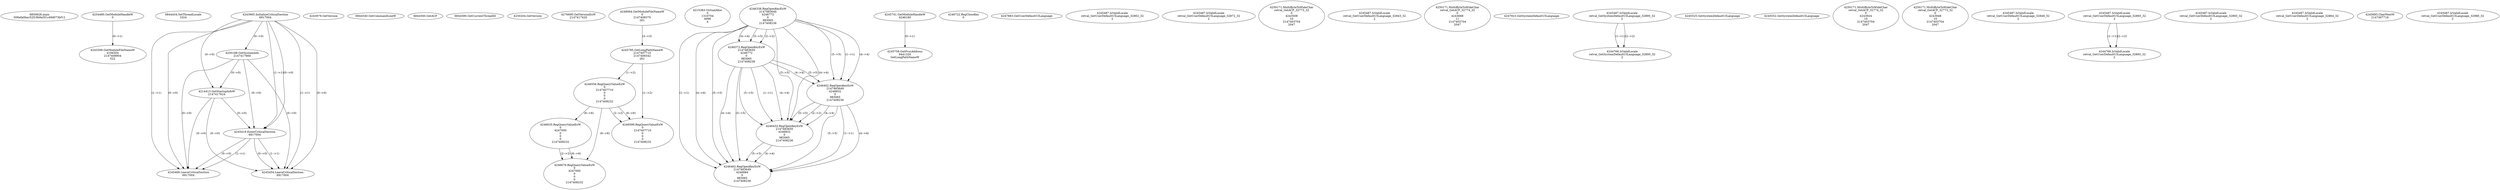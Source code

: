 // Global SCDG with merge call
digraph {
	0 [label="6850628.main
006efa0bac52f19b9a5f1c49d073bf12"]
	1 [label="4254480.GetModuleHandleW
0"]
	2 [label="6844434.SetThreadLocale
1024"]
	3 [label="4243965.InitializeCriticalSection
6917004"]
	4 [label="4243979.GetVersion
"]
	5 [label="4250188.GetSystemInfo
2147417660"]
	3 -> 5 [label="(0-->0)"]
	6 [label="6844540.GetCommandLineW
"]
	7 [label="4214413.GetStartupInfoW
2147417624"]
	3 -> 7 [label="(0-->0)"]
	5 -> 7 [label="(0-->0)"]
	8 [label="6844560.GetACP
"]
	9 [label="6844580.GetCurrentThreadId
"]
	10 [label="4250204.GetVersion
"]
	11 [label="4276690.GetVersionExW
2147417420"]
	12 [label="4243306.GetModuleFileNameW
4194304
2147408904
522"]
	1 -> 12 [label="(0-->1)"]
	13 [label="4248064.GetModuleFileNameW
0
2147408370
261"]
	14 [label="4215383.VirtualAlloc
0
1310704
4096
4"]
	15 [label="4246338.RegOpenKeyExW
2147483649
4246772
0
983065
2147408236"]
	16 [label="4246372.RegOpenKeyExW
2147483650
4246772
0
983065
2147408236"]
	15 -> 16 [label="(2-->2)"]
	15 -> 16 [label="(4-->4)"]
	15 -> 16 [label="(5-->5)"]
	17 [label="4245741.GetModuleHandleW
4246160"]
	18 [label="4245758.GetProcAddress
9441320
GetLongPathNameW"]
	17 -> 18 [label="(0-->1)"]
	19 [label="4245785.GetLongPathNameW
2147407710
2147406542
261"]
	13 -> 19 [label="(3-->3)"]
	20 [label="4246556.RegQueryValueExW
0
2147407710
0
0
0
2147408232"]
	19 -> 20 [label="(1-->2)"]
	21 [label="4246635.RegQueryValueExW
0
4247000
0
0
0
2147408232"]
	20 -> 21 [label="(6-->6)"]
	22 [label="4246722.RegCloseKey
0"]
	23 [label="4247883.GetUserDefaultUILanguage
"]
	24 [label="4245418.EnterCriticalSection
6917004"]
	3 -> 24 [label="(1-->1)"]
	3 -> 24 [label="(0-->0)"]
	5 -> 24 [label="(0-->0)"]
	7 -> 24 [label="(0-->0)"]
	25 [label="4245469.LeaveCriticalSection
6917004"]
	3 -> 25 [label="(1-->1)"]
	24 -> 25 [label="(1-->1)"]
	3 -> 25 [label="(0-->0)"]
	5 -> 25 [label="(0-->0)"]
	7 -> 25 [label="(0-->0)"]
	24 -> 25 [label="(0-->0)"]
	26 [label="4245487.IsValidLocale
retval_GetUserDefaultUILanguage_32902_32
2"]
	27 [label="4246402.RegOpenKeyExW
2147483649
4246832
0
983065
2147408236"]
	15 -> 27 [label="(1-->1)"]
	15 -> 27 [label="(4-->4)"]
	16 -> 27 [label="(4-->4)"]
	15 -> 27 [label="(5-->5)"]
	16 -> 27 [label="(5-->5)"]
	28 [label="4246432.RegOpenKeyExW
2147483650
4246832
0
983065
2147408236"]
	16 -> 28 [label="(1-->1)"]
	27 -> 28 [label="(2-->2)"]
	15 -> 28 [label="(4-->4)"]
	16 -> 28 [label="(4-->4)"]
	27 -> 28 [label="(4-->4)"]
	15 -> 28 [label="(5-->5)"]
	16 -> 28 [label="(5-->5)"]
	27 -> 28 [label="(5-->5)"]
	29 [label="4246462.RegOpenKeyExW
2147483649
4246884
0
983065
2147408236"]
	15 -> 29 [label="(1-->1)"]
	27 -> 29 [label="(1-->1)"]
	15 -> 29 [label="(4-->4)"]
	16 -> 29 [label="(4-->4)"]
	27 -> 29 [label="(4-->4)"]
	28 -> 29 [label="(4-->4)"]
	15 -> 29 [label="(5-->5)"]
	16 -> 29 [label="(5-->5)"]
	27 -> 29 [label="(5-->5)"]
	28 -> 29 [label="(5-->5)"]
	30 [label="4246676.RegQueryValueExW
0
4247000
0
0
0
2147408232"]
	21 -> 30 [label="(2-->2)"]
	20 -> 30 [label="(6-->6)"]
	21 -> 30 [label="(6-->6)"]
	31 [label="4245487.IsValidLocale
retval_GetUserDefaultUILanguage_32872_32
2"]
	32 [label="4250171.MultiByteToWideChar
retval_GetACP_32773_32
0
4243508
10
2147403704
2047"]
	33 [label="4246599.RegQueryValueExW
0
2147407710
0
0
0
2147408232"]
	19 -> 33 [label="(1-->2)"]
	20 -> 33 [label="(2-->2)"]
	20 -> 33 [label="(6-->6)"]
	34 [label="4245487.IsValidLocale
retval_GetUserDefaultUILanguage_32843_32
2"]
	35 [label="4250171.MultiByteToWideChar
retval_GetACP_32774_32
0
4243668
11
2147403704
2047"]
	36 [label="4245454.LeaveCriticalSection
6917004"]
	3 -> 36 [label="(1-->1)"]
	24 -> 36 [label="(1-->1)"]
	3 -> 36 [label="(0-->0)"]
	5 -> 36 [label="(0-->0)"]
	7 -> 36 [label="(0-->0)"]
	24 -> 36 [label="(0-->0)"]
	37 [label="4247923.GetSystemDefaultUILanguage
"]
	38 [label="4245487.IsValidLocale
retval_GetSystemDefaultUILanguage_32895_32
2"]
	39 [label="4244766.IsValidLocale
retval_GetSystemDefaultUILanguage_32895_32
2"]
	38 -> 39 [label="(1-->1)"]
	38 -> 39 [label="(2-->2)"]
	40 [label="4245525.GetSystemDefaultUILanguage
"]
	41 [label="4245552.GetSystemDefaultUILanguage
"]
	42 [label="4250171.MultiByteToWideChar
retval_GetACP_32774_32
0
4243924
10
2147403704
2047"]
	43 [label="4250171.MultiByteToWideChar
retval_GetACP_32773_32
0
4243948
10
2147403704
2047"]
	44 [label="4245487.IsValidLocale
retval_GetUserDefaultUILanguage_32848_32
2"]
	45 [label="4245487.IsValidLocale
retval_GetUserDefaultUILanguage_32865_32
2"]
	46 [label="4244766.IsValidLocale
retval_GetUserDefaultUILanguage_32865_32
2"]
	45 -> 46 [label="(1-->1)"]
	45 -> 46 [label="(2-->2)"]
	47 [label="4245487.IsValidLocale
retval_GetUserDefaultUILanguage_32893_32
2"]
	48 [label="4245487.IsValidLocale
retval_GetUserDefaultUILanguage_32864_32
2"]
	49 [label="4245683.CharNextW
2147407716"]
	50 [label="4245487.IsValidLocale
retval_GetUserDefaultUILanguage_32986_32
2"]
}

